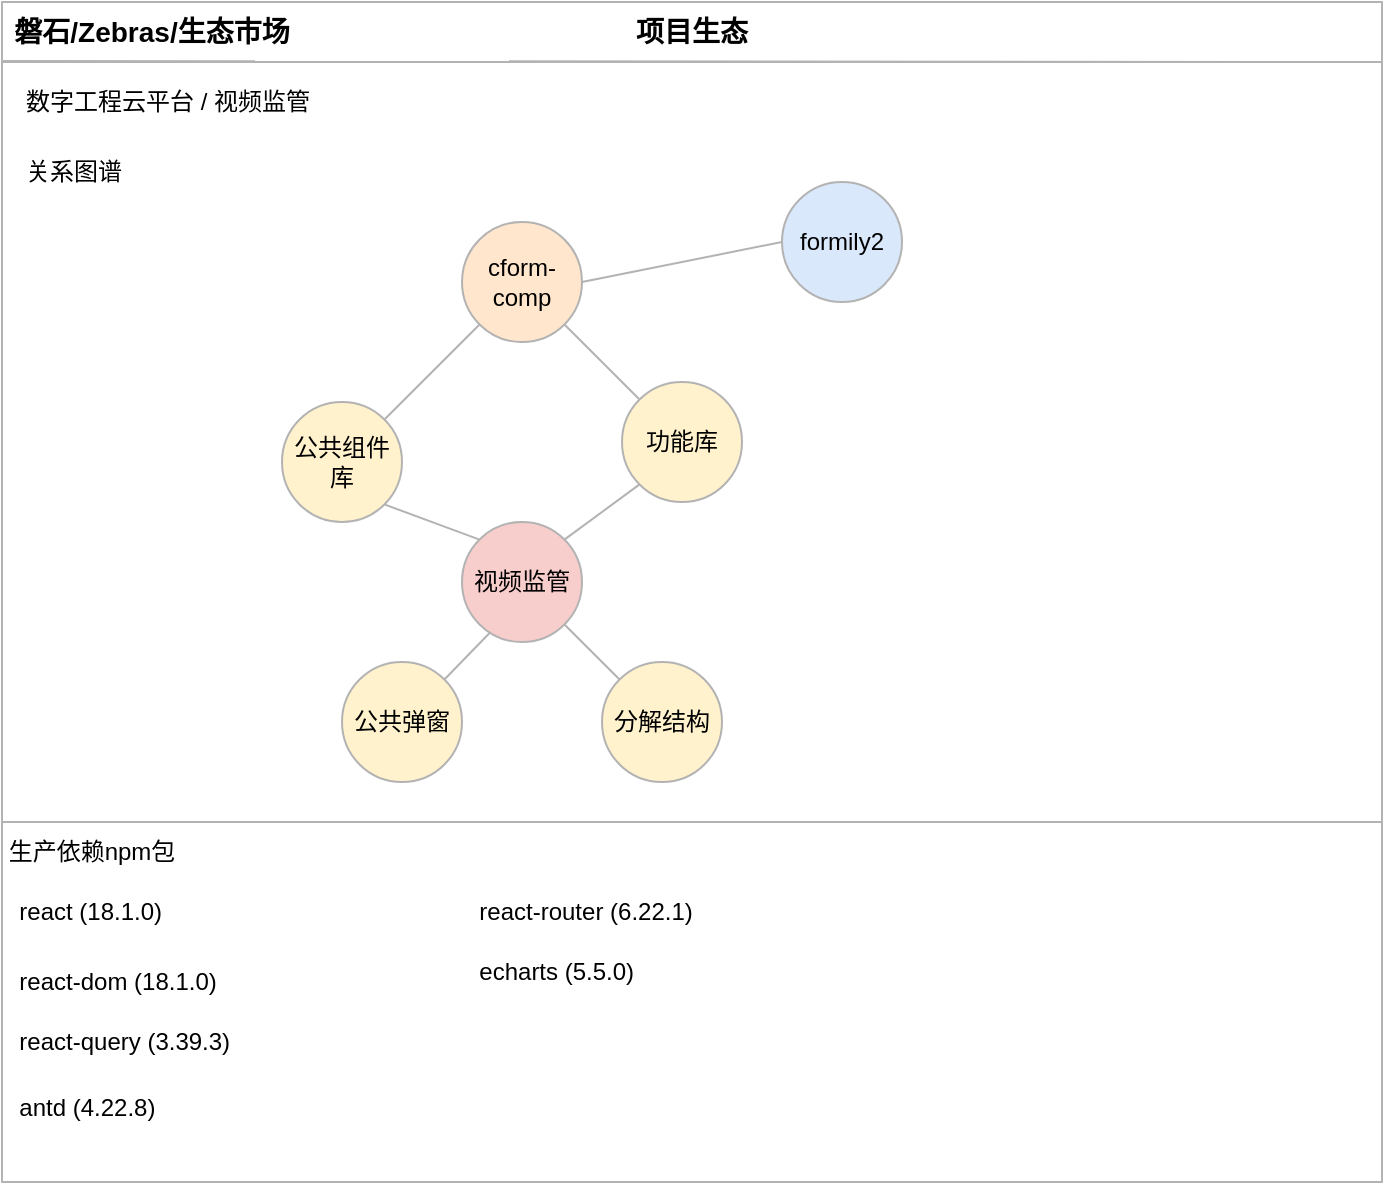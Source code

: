 <mxfile version="23.1.5" type="github">
  <diagram name="第 1 页" id="8Q2nPifi0KmhAcC8GsSP">
    <mxGraphModel dx="1325" dy="739" grid="1" gridSize="10" guides="1" tooltips="1" connect="1" arrows="1" fold="1" page="1" pageScale="1" pageWidth="827" pageHeight="1169" math="0" shadow="0">
      <root>
        <mxCell id="0" />
        <mxCell id="1" parent="0" />
        <mxCell id="Kocu25sfgQO6UqpNJKFs-2" value="" style="rounded=0;whiteSpace=wrap;html=1;fillColor=none;strokeColor=#B3B3B3;shadow=0;" vertex="1" parent="1">
          <mxGeometry x="60" y="140" width="690" height="590" as="geometry" />
        </mxCell>
        <mxCell id="Kocu25sfgQO6UqpNJKFs-5" value="项目生态" style="text;html=1;align=center;verticalAlign=middle;whiteSpace=wrap;rounded=0;fontSize=14;fontStyle=1;shadow=0;strokeColor=none;" vertex="1" parent="1">
          <mxGeometry x="375" y="140" width="60" height="30" as="geometry" />
        </mxCell>
        <mxCell id="Kocu25sfgQO6UqpNJKFs-6" value="磐石/Zebras/生态市场" style="text;html=1;align=center;verticalAlign=middle;whiteSpace=wrap;rounded=0;fontSize=14;fontStyle=1;shadow=0;strokeColor=none;" vertex="1" parent="1">
          <mxGeometry x="60" y="140" width="150" height="30" as="geometry" />
        </mxCell>
        <mxCell id="Kocu25sfgQO6UqpNJKFs-22" value="" style="endArrow=none;html=1;rounded=0;exitX=0;exitY=0.75;exitDx=0;exitDy=0;strokeColor=#B3B3B3;shadow=0;" edge="1" parent="1">
          <mxGeometry width="50" height="50" relative="1" as="geometry">
            <mxPoint x="60" y="169.5" as="sourcePoint" />
            <mxPoint x="750" y="170" as="targetPoint" />
          </mxGeometry>
        </mxCell>
        <mxCell id="Kocu25sfgQO6UqpNJKFs-119" value="" style="rounded=0;whiteSpace=wrap;html=1;strokeColor=#B3B3B3;" vertex="1" parent="1">
          <mxGeometry x="60" y="170" width="690" height="560" as="geometry" />
        </mxCell>
        <mxCell id="Kocu25sfgQO6UqpNJKFs-120" value="数字工程云平台 / 视频监管" style="text;html=1;align=left;verticalAlign=middle;whiteSpace=wrap;rounded=0;strokeColor=none;" vertex="1" parent="1">
          <mxGeometry x="70" y="170" width="260" height="40" as="geometry" />
        </mxCell>
        <mxCell id="Kocu25sfgQO6UqpNJKFs-121" value="视频监管" style="ellipse;whiteSpace=wrap;html=1;aspect=fixed;fillColor=#f8cecc;strokeColor=#B3B3B3;" vertex="1" parent="1">
          <mxGeometry x="290" y="400" width="60" height="60" as="geometry" />
        </mxCell>
        <mxCell id="Kocu25sfgQO6UqpNJKFs-123" value="公共弹窗" style="ellipse;whiteSpace=wrap;html=1;aspect=fixed;fillColor=#fff2cc;strokeColor=#B3B3B3;" vertex="1" parent="1">
          <mxGeometry x="230" y="470" width="60" height="60" as="geometry" />
        </mxCell>
        <mxCell id="Kocu25sfgQO6UqpNJKFs-124" value="分解结构" style="ellipse;whiteSpace=wrap;html=1;aspect=fixed;fillColor=#fff2cc;strokeColor=#B3B3B3;" vertex="1" parent="1">
          <mxGeometry x="360" y="470" width="60" height="60" as="geometry" />
        </mxCell>
        <mxCell id="Kocu25sfgQO6UqpNJKFs-125" value="公共组件库" style="ellipse;whiteSpace=wrap;html=1;aspect=fixed;fillColor=#fff2cc;strokeColor=#B3B3B3;" vertex="1" parent="1">
          <mxGeometry x="200" y="340" width="60" height="60" as="geometry" />
        </mxCell>
        <mxCell id="Kocu25sfgQO6UqpNJKFs-126" value="cform-comp" style="ellipse;whiteSpace=wrap;html=1;aspect=fixed;fillColor=#ffe6cc;strokeColor=#B3B3B3;" vertex="1" parent="1">
          <mxGeometry x="290" y="250" width="60" height="60" as="geometry" />
        </mxCell>
        <mxCell id="Kocu25sfgQO6UqpNJKFs-128" value="功能库" style="ellipse;whiteSpace=wrap;html=1;aspect=fixed;fillColor=#fff2cc;strokeColor=#B3B3B3;" vertex="1" parent="1">
          <mxGeometry x="370" y="330" width="60" height="60" as="geometry" />
        </mxCell>
        <mxCell id="Kocu25sfgQO6UqpNJKFs-129" value="formily2" style="ellipse;whiteSpace=wrap;html=1;aspect=fixed;fillColor=#dae8fc;strokeColor=#B3B3B3;" vertex="1" parent="1">
          <mxGeometry x="450" y="230" width="60" height="60" as="geometry" />
        </mxCell>
        <mxCell id="Kocu25sfgQO6UqpNJKFs-130" value="" style="rounded=0;whiteSpace=wrap;html=1;strokeColor=#B3B3B3;" vertex="1" parent="1">
          <mxGeometry x="60" y="550" width="690" height="180" as="geometry" />
        </mxCell>
        <mxCell id="Kocu25sfgQO6UqpNJKFs-131" value="" style="endArrow=none;html=1;rounded=0;exitX=1;exitY=0;exitDx=0;exitDy=0;entryX=0;entryY=1;entryDx=0;entryDy=0;strokeColor=#B3B3B3;" edge="1" parent="1" source="Kocu25sfgQO6UqpNJKFs-125" target="Kocu25sfgQO6UqpNJKFs-126">
          <mxGeometry width="50" height="50" relative="1" as="geometry">
            <mxPoint x="250" y="420" as="sourcePoint" />
            <mxPoint x="300" y="370" as="targetPoint" />
          </mxGeometry>
        </mxCell>
        <mxCell id="Kocu25sfgQO6UqpNJKFs-132" value="" style="endArrow=none;html=1;rounded=0;exitX=0;exitY=0;exitDx=0;exitDy=0;entryX=1;entryY=1;entryDx=0;entryDy=0;strokeColor=#B3B3B3;" edge="1" parent="1" source="Kocu25sfgQO6UqpNJKFs-128" target="Kocu25sfgQO6UqpNJKFs-126">
          <mxGeometry width="50" height="50" relative="1" as="geometry">
            <mxPoint x="261" y="359" as="sourcePoint" />
            <mxPoint x="309" y="311" as="targetPoint" />
          </mxGeometry>
        </mxCell>
        <mxCell id="Kocu25sfgQO6UqpNJKFs-133" value="" style="endArrow=none;html=1;rounded=0;exitX=0;exitY=0.5;exitDx=0;exitDy=0;entryX=1;entryY=0.5;entryDx=0;entryDy=0;strokeColor=#B3B3B3;" edge="1" parent="1" source="Kocu25sfgQO6UqpNJKFs-129" target="Kocu25sfgQO6UqpNJKFs-126">
          <mxGeometry width="50" height="50" relative="1" as="geometry">
            <mxPoint x="389" y="349" as="sourcePoint" />
            <mxPoint x="351" y="311" as="targetPoint" />
          </mxGeometry>
        </mxCell>
        <mxCell id="Kocu25sfgQO6UqpNJKFs-134" value="" style="endArrow=none;html=1;rounded=0;exitX=0;exitY=0;exitDx=0;exitDy=0;entryX=1;entryY=1;entryDx=0;entryDy=0;strokeColor=#B3B3B3;" edge="1" parent="1" source="Kocu25sfgQO6UqpNJKFs-121" target="Kocu25sfgQO6UqpNJKFs-125">
          <mxGeometry width="50" height="50" relative="1" as="geometry">
            <mxPoint x="261" y="359" as="sourcePoint" />
            <mxPoint x="309" y="311" as="targetPoint" />
          </mxGeometry>
        </mxCell>
        <mxCell id="Kocu25sfgQO6UqpNJKFs-135" value="" style="endArrow=none;html=1;rounded=0;exitX=0;exitY=1;exitDx=0;exitDy=0;entryX=1;entryY=0;entryDx=0;entryDy=0;strokeColor=#B3B3B3;" edge="1" parent="1" source="Kocu25sfgQO6UqpNJKFs-128" target="Kocu25sfgQO6UqpNJKFs-121">
          <mxGeometry width="50" height="50" relative="1" as="geometry">
            <mxPoint x="309" y="419" as="sourcePoint" />
            <mxPoint x="261" y="401" as="targetPoint" />
          </mxGeometry>
        </mxCell>
        <mxCell id="Kocu25sfgQO6UqpNJKFs-136" value="" style="endArrow=none;html=1;rounded=0;exitX=0.238;exitY=0.917;exitDx=0;exitDy=0;entryX=1;entryY=0;entryDx=0;entryDy=0;exitPerimeter=0;strokeColor=#B3B3B3;" edge="1" parent="1" source="Kocu25sfgQO6UqpNJKFs-121" target="Kocu25sfgQO6UqpNJKFs-123">
          <mxGeometry width="50" height="50" relative="1" as="geometry">
            <mxPoint x="309" y="419" as="sourcePoint" />
            <mxPoint x="261" y="401" as="targetPoint" />
          </mxGeometry>
        </mxCell>
        <mxCell id="Kocu25sfgQO6UqpNJKFs-137" value="" style="endArrow=none;html=1;rounded=0;exitX=1;exitY=1;exitDx=0;exitDy=0;entryX=0;entryY=0;entryDx=0;entryDy=0;strokeColor=#B3B3B3;" edge="1" parent="1" source="Kocu25sfgQO6UqpNJKFs-121" target="Kocu25sfgQO6UqpNJKFs-124">
          <mxGeometry width="50" height="50" relative="1" as="geometry">
            <mxPoint x="314" y="465" as="sourcePoint" />
            <mxPoint x="291" y="489" as="targetPoint" />
          </mxGeometry>
        </mxCell>
        <mxCell id="Kocu25sfgQO6UqpNJKFs-138" value="关系图谱" style="text;html=1;align=left;verticalAlign=middle;whiteSpace=wrap;rounded=0;" vertex="1" parent="1">
          <mxGeometry x="70" y="210" width="60" height="30" as="geometry" />
        </mxCell>
        <mxCell id="Kocu25sfgQO6UqpNJKFs-139" value="生产依赖npm包" style="text;html=1;align=center;verticalAlign=middle;whiteSpace=wrap;rounded=0;" vertex="1" parent="1">
          <mxGeometry x="60" y="550" width="90" height="30" as="geometry" />
        </mxCell>
        <mxCell id="Kocu25sfgQO6UqpNJKFs-140" value="&amp;nbsp; react (18.1.0)" style="text;html=1;align=left;verticalAlign=middle;whiteSpace=wrap;rounded=0;" vertex="1" parent="1">
          <mxGeometry x="60" y="580" width="90" height="30" as="geometry" />
        </mxCell>
        <mxCell id="Kocu25sfgQO6UqpNJKFs-141" value="&amp;nbsp; react-dom (18.1.0)" style="text;html=1;align=left;verticalAlign=middle;whiteSpace=wrap;rounded=0;" vertex="1" parent="1">
          <mxGeometry x="60" y="615" width="110" height="30" as="geometry" />
        </mxCell>
        <mxCell id="Kocu25sfgQO6UqpNJKFs-142" value="&amp;nbsp; react-query (3.39.3)" style="text;html=1;align=left;verticalAlign=middle;whiteSpace=wrap;rounded=0;" vertex="1" parent="1">
          <mxGeometry x="60" y="645" width="130" height="30" as="geometry" />
        </mxCell>
        <mxCell id="Kocu25sfgQO6UqpNJKFs-143" value="&amp;nbsp; antd (4.22.8)" style="text;html=1;align=left;verticalAlign=middle;whiteSpace=wrap;rounded=0;" vertex="1" parent="1">
          <mxGeometry x="60" y="678" width="90" height="30" as="geometry" />
        </mxCell>
        <mxCell id="Kocu25sfgQO6UqpNJKFs-144" value="&amp;nbsp; react-router (6.22.1)" style="text;html=1;align=left;verticalAlign=middle;whiteSpace=wrap;rounded=0;" vertex="1" parent="1">
          <mxGeometry x="290" y="580" width="130" height="30" as="geometry" />
        </mxCell>
        <mxCell id="Kocu25sfgQO6UqpNJKFs-145" value="&amp;nbsp; echarts (5.5.0)" style="text;html=1;align=left;verticalAlign=middle;whiteSpace=wrap;rounded=0;" vertex="1" parent="1">
          <mxGeometry x="290" y="610" width="120" height="30" as="geometry" />
        </mxCell>
      </root>
    </mxGraphModel>
  </diagram>
</mxfile>
